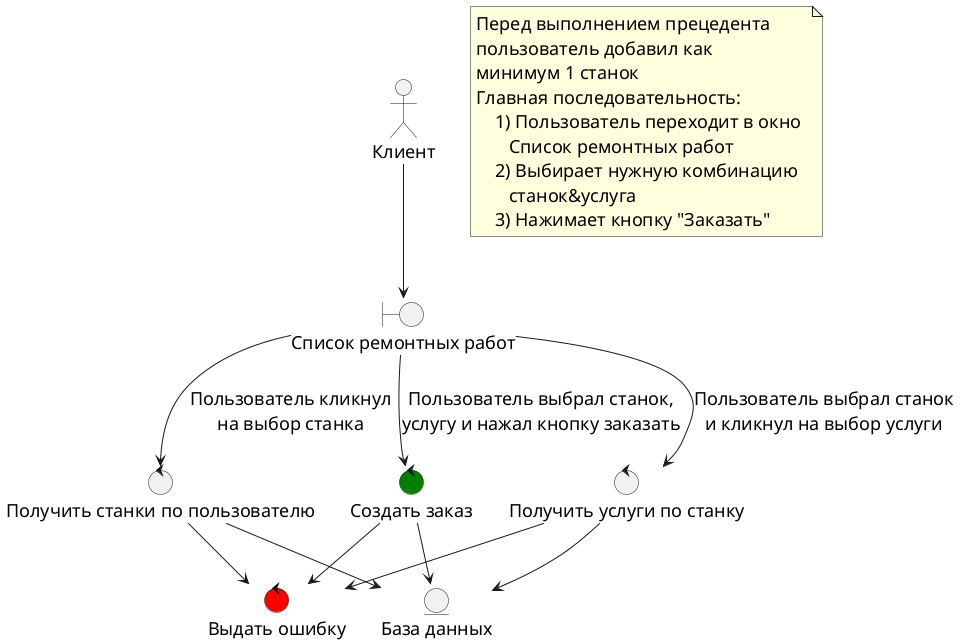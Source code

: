 @startuml do_order_case

skinparam defaultFontSize 18

actor Клиент as client

entity "База данных" as db

boundary "Список ремонтных работ" as list_repairs_screen

client --> list_repairs_screen

control "Получить станки по пользователю" as get_machines_by_user
control "Получить услуги по станку" as get_repairs_by_machine
control "Создать заказ" as create_order #green
control "Выдать ошибку" as show_error #red

list_repairs_screen --> get_machines_by_user : "Пользователь кликнул\nна выбор станка"
list_repairs_screen --> get_repairs_by_machine : "Пользователь выбрал станок\nи кликнул на выбор услуги"
list_repairs_screen --> create_order : "Пользователь выбрал станок,\nуслугу и нажал кнопку заказать"

get_repairs_by_machine --> db
get_machines_by_user --> db
create_order --> db

get_repairs_by_machine --> show_error 
get_machines_by_user --> show_error 
create_order --> show_error 

note as scenario
Перед выполнением прецедента
пользователь добавил как
минимум 1 станок
Главная последовательность:
    1) Пользователь переходит в окно
       Список ремонтных работ
    2) Выбирает нужную комбинацию
       станок&услуга
    3) Нажимает кнопку "Заказать"        
end note


@enduml